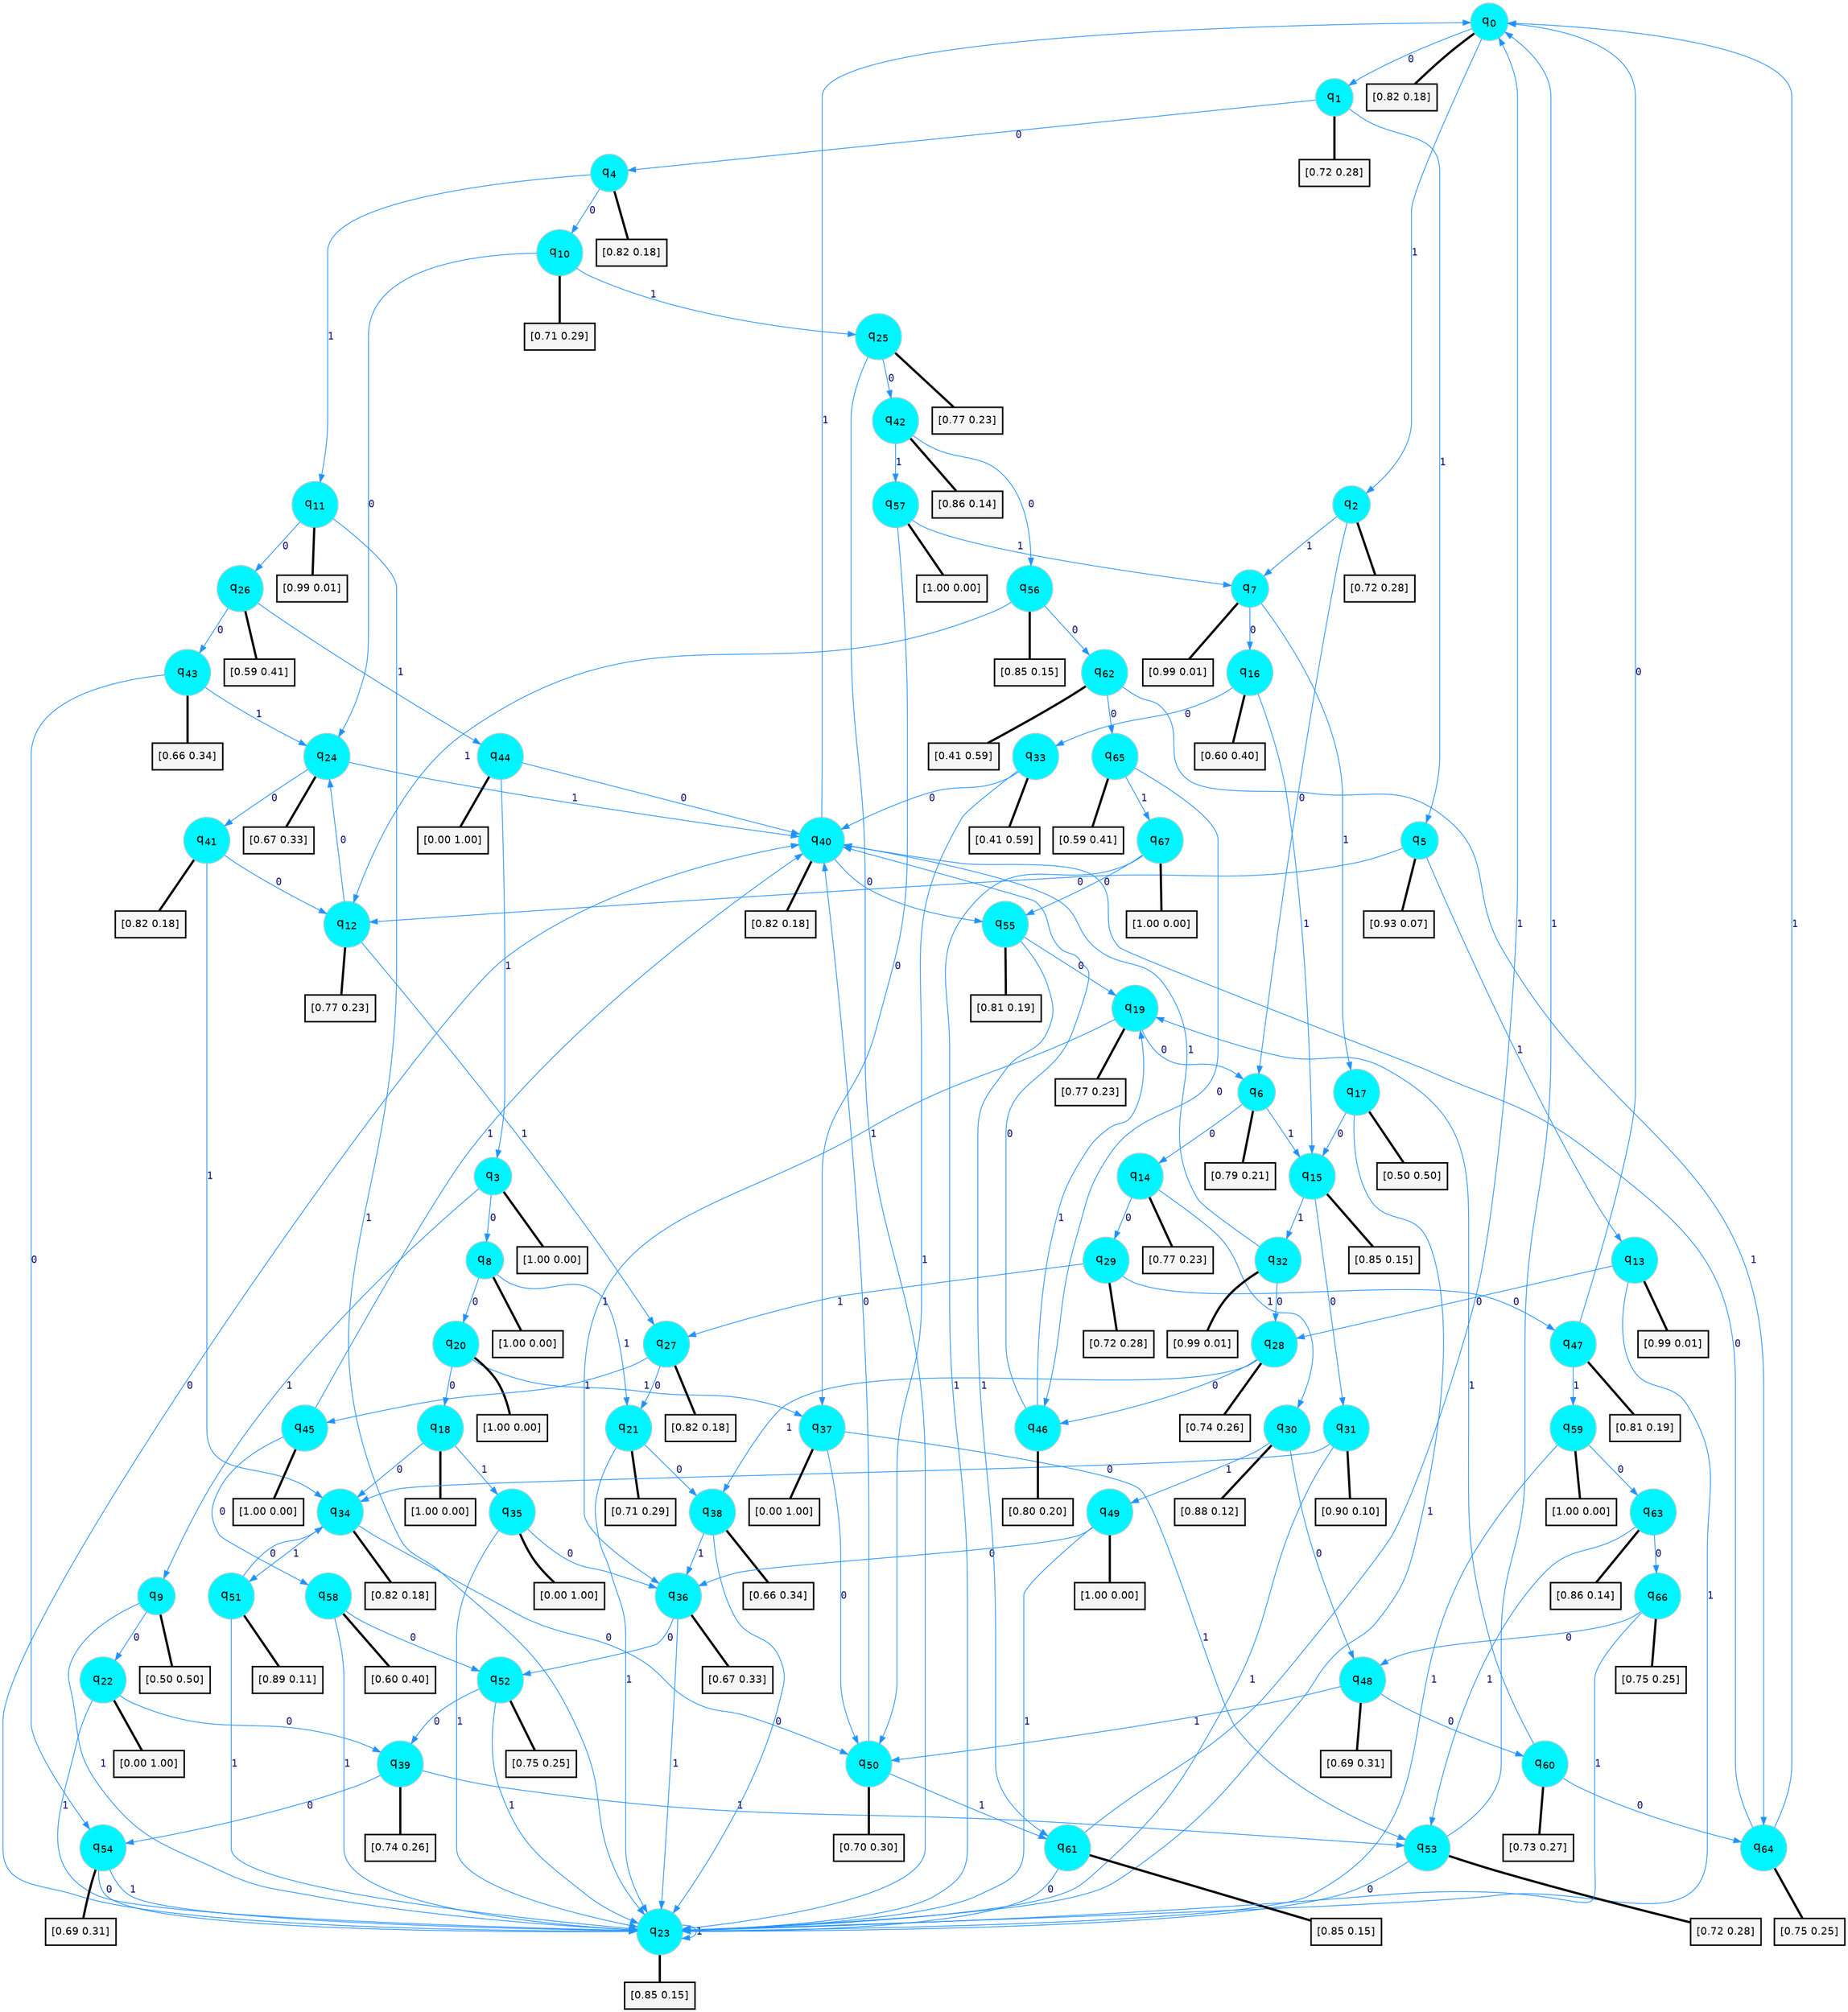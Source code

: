 digraph G {
graph [
bgcolor=transparent, dpi=300, rankdir=TD, size="40,25"];
node [
color=gray, fillcolor=turquoise1, fontcolor=black, fontname=Helvetica, fontsize=16, fontweight=bold, shape=circle, style=filled];
edge [
arrowsize=1, color=dodgerblue1, fontcolor=midnightblue, fontname=courier, fontweight=bold, penwidth=1, style=solid, weight=20];
0[label=<q<SUB>0</SUB>>];
1[label=<q<SUB>1</SUB>>];
2[label=<q<SUB>2</SUB>>];
3[label=<q<SUB>3</SUB>>];
4[label=<q<SUB>4</SUB>>];
5[label=<q<SUB>5</SUB>>];
6[label=<q<SUB>6</SUB>>];
7[label=<q<SUB>7</SUB>>];
8[label=<q<SUB>8</SUB>>];
9[label=<q<SUB>9</SUB>>];
10[label=<q<SUB>10</SUB>>];
11[label=<q<SUB>11</SUB>>];
12[label=<q<SUB>12</SUB>>];
13[label=<q<SUB>13</SUB>>];
14[label=<q<SUB>14</SUB>>];
15[label=<q<SUB>15</SUB>>];
16[label=<q<SUB>16</SUB>>];
17[label=<q<SUB>17</SUB>>];
18[label=<q<SUB>18</SUB>>];
19[label=<q<SUB>19</SUB>>];
20[label=<q<SUB>20</SUB>>];
21[label=<q<SUB>21</SUB>>];
22[label=<q<SUB>22</SUB>>];
23[label=<q<SUB>23</SUB>>];
24[label=<q<SUB>24</SUB>>];
25[label=<q<SUB>25</SUB>>];
26[label=<q<SUB>26</SUB>>];
27[label=<q<SUB>27</SUB>>];
28[label=<q<SUB>28</SUB>>];
29[label=<q<SUB>29</SUB>>];
30[label=<q<SUB>30</SUB>>];
31[label=<q<SUB>31</SUB>>];
32[label=<q<SUB>32</SUB>>];
33[label=<q<SUB>33</SUB>>];
34[label=<q<SUB>34</SUB>>];
35[label=<q<SUB>35</SUB>>];
36[label=<q<SUB>36</SUB>>];
37[label=<q<SUB>37</SUB>>];
38[label=<q<SUB>38</SUB>>];
39[label=<q<SUB>39</SUB>>];
40[label=<q<SUB>40</SUB>>];
41[label=<q<SUB>41</SUB>>];
42[label=<q<SUB>42</SUB>>];
43[label=<q<SUB>43</SUB>>];
44[label=<q<SUB>44</SUB>>];
45[label=<q<SUB>45</SUB>>];
46[label=<q<SUB>46</SUB>>];
47[label=<q<SUB>47</SUB>>];
48[label=<q<SUB>48</SUB>>];
49[label=<q<SUB>49</SUB>>];
50[label=<q<SUB>50</SUB>>];
51[label=<q<SUB>51</SUB>>];
52[label=<q<SUB>52</SUB>>];
53[label=<q<SUB>53</SUB>>];
54[label=<q<SUB>54</SUB>>];
55[label=<q<SUB>55</SUB>>];
56[label=<q<SUB>56</SUB>>];
57[label=<q<SUB>57</SUB>>];
58[label=<q<SUB>58</SUB>>];
59[label=<q<SUB>59</SUB>>];
60[label=<q<SUB>60</SUB>>];
61[label=<q<SUB>61</SUB>>];
62[label=<q<SUB>62</SUB>>];
63[label=<q<SUB>63</SUB>>];
64[label=<q<SUB>64</SUB>>];
65[label=<q<SUB>65</SUB>>];
66[label=<q<SUB>66</SUB>>];
67[label=<q<SUB>67</SUB>>];
68[label="[0.82 0.18]", shape=box,fontcolor=black, fontname=Helvetica, fontsize=14, penwidth=2, fillcolor=whitesmoke,color=black];
69[label="[0.72 0.28]", shape=box,fontcolor=black, fontname=Helvetica, fontsize=14, penwidth=2, fillcolor=whitesmoke,color=black];
70[label="[0.72 0.28]", shape=box,fontcolor=black, fontname=Helvetica, fontsize=14, penwidth=2, fillcolor=whitesmoke,color=black];
71[label="[1.00 0.00]", shape=box,fontcolor=black, fontname=Helvetica, fontsize=14, penwidth=2, fillcolor=whitesmoke,color=black];
72[label="[0.82 0.18]", shape=box,fontcolor=black, fontname=Helvetica, fontsize=14, penwidth=2, fillcolor=whitesmoke,color=black];
73[label="[0.93 0.07]", shape=box,fontcolor=black, fontname=Helvetica, fontsize=14, penwidth=2, fillcolor=whitesmoke,color=black];
74[label="[0.79 0.21]", shape=box,fontcolor=black, fontname=Helvetica, fontsize=14, penwidth=2, fillcolor=whitesmoke,color=black];
75[label="[0.99 0.01]", shape=box,fontcolor=black, fontname=Helvetica, fontsize=14, penwidth=2, fillcolor=whitesmoke,color=black];
76[label="[1.00 0.00]", shape=box,fontcolor=black, fontname=Helvetica, fontsize=14, penwidth=2, fillcolor=whitesmoke,color=black];
77[label="[0.50 0.50]", shape=box,fontcolor=black, fontname=Helvetica, fontsize=14, penwidth=2, fillcolor=whitesmoke,color=black];
78[label="[0.71 0.29]", shape=box,fontcolor=black, fontname=Helvetica, fontsize=14, penwidth=2, fillcolor=whitesmoke,color=black];
79[label="[0.99 0.01]", shape=box,fontcolor=black, fontname=Helvetica, fontsize=14, penwidth=2, fillcolor=whitesmoke,color=black];
80[label="[0.77 0.23]", shape=box,fontcolor=black, fontname=Helvetica, fontsize=14, penwidth=2, fillcolor=whitesmoke,color=black];
81[label="[0.99 0.01]", shape=box,fontcolor=black, fontname=Helvetica, fontsize=14, penwidth=2, fillcolor=whitesmoke,color=black];
82[label="[0.77 0.23]", shape=box,fontcolor=black, fontname=Helvetica, fontsize=14, penwidth=2, fillcolor=whitesmoke,color=black];
83[label="[0.85 0.15]", shape=box,fontcolor=black, fontname=Helvetica, fontsize=14, penwidth=2, fillcolor=whitesmoke,color=black];
84[label="[0.60 0.40]", shape=box,fontcolor=black, fontname=Helvetica, fontsize=14, penwidth=2, fillcolor=whitesmoke,color=black];
85[label="[0.50 0.50]", shape=box,fontcolor=black, fontname=Helvetica, fontsize=14, penwidth=2, fillcolor=whitesmoke,color=black];
86[label="[1.00 0.00]", shape=box,fontcolor=black, fontname=Helvetica, fontsize=14, penwidth=2, fillcolor=whitesmoke,color=black];
87[label="[0.77 0.23]", shape=box,fontcolor=black, fontname=Helvetica, fontsize=14, penwidth=2, fillcolor=whitesmoke,color=black];
88[label="[1.00 0.00]", shape=box,fontcolor=black, fontname=Helvetica, fontsize=14, penwidth=2, fillcolor=whitesmoke,color=black];
89[label="[0.71 0.29]", shape=box,fontcolor=black, fontname=Helvetica, fontsize=14, penwidth=2, fillcolor=whitesmoke,color=black];
90[label="[0.00 1.00]", shape=box,fontcolor=black, fontname=Helvetica, fontsize=14, penwidth=2, fillcolor=whitesmoke,color=black];
91[label="[0.85 0.15]", shape=box,fontcolor=black, fontname=Helvetica, fontsize=14, penwidth=2, fillcolor=whitesmoke,color=black];
92[label="[0.67 0.33]", shape=box,fontcolor=black, fontname=Helvetica, fontsize=14, penwidth=2, fillcolor=whitesmoke,color=black];
93[label="[0.77 0.23]", shape=box,fontcolor=black, fontname=Helvetica, fontsize=14, penwidth=2, fillcolor=whitesmoke,color=black];
94[label="[0.59 0.41]", shape=box,fontcolor=black, fontname=Helvetica, fontsize=14, penwidth=2, fillcolor=whitesmoke,color=black];
95[label="[0.82 0.18]", shape=box,fontcolor=black, fontname=Helvetica, fontsize=14, penwidth=2, fillcolor=whitesmoke,color=black];
96[label="[0.74 0.26]", shape=box,fontcolor=black, fontname=Helvetica, fontsize=14, penwidth=2, fillcolor=whitesmoke,color=black];
97[label="[0.72 0.28]", shape=box,fontcolor=black, fontname=Helvetica, fontsize=14, penwidth=2, fillcolor=whitesmoke,color=black];
98[label="[0.88 0.12]", shape=box,fontcolor=black, fontname=Helvetica, fontsize=14, penwidth=2, fillcolor=whitesmoke,color=black];
99[label="[0.90 0.10]", shape=box,fontcolor=black, fontname=Helvetica, fontsize=14, penwidth=2, fillcolor=whitesmoke,color=black];
100[label="[0.99 0.01]", shape=box,fontcolor=black, fontname=Helvetica, fontsize=14, penwidth=2, fillcolor=whitesmoke,color=black];
101[label="[0.41 0.59]", shape=box,fontcolor=black, fontname=Helvetica, fontsize=14, penwidth=2, fillcolor=whitesmoke,color=black];
102[label="[0.82 0.18]", shape=box,fontcolor=black, fontname=Helvetica, fontsize=14, penwidth=2, fillcolor=whitesmoke,color=black];
103[label="[0.00 1.00]", shape=box,fontcolor=black, fontname=Helvetica, fontsize=14, penwidth=2, fillcolor=whitesmoke,color=black];
104[label="[0.67 0.33]", shape=box,fontcolor=black, fontname=Helvetica, fontsize=14, penwidth=2, fillcolor=whitesmoke,color=black];
105[label="[0.00 1.00]", shape=box,fontcolor=black, fontname=Helvetica, fontsize=14, penwidth=2, fillcolor=whitesmoke,color=black];
106[label="[0.66 0.34]", shape=box,fontcolor=black, fontname=Helvetica, fontsize=14, penwidth=2, fillcolor=whitesmoke,color=black];
107[label="[0.74 0.26]", shape=box,fontcolor=black, fontname=Helvetica, fontsize=14, penwidth=2, fillcolor=whitesmoke,color=black];
108[label="[0.82 0.18]", shape=box,fontcolor=black, fontname=Helvetica, fontsize=14, penwidth=2, fillcolor=whitesmoke,color=black];
109[label="[0.82 0.18]", shape=box,fontcolor=black, fontname=Helvetica, fontsize=14, penwidth=2, fillcolor=whitesmoke,color=black];
110[label="[0.86 0.14]", shape=box,fontcolor=black, fontname=Helvetica, fontsize=14, penwidth=2, fillcolor=whitesmoke,color=black];
111[label="[0.66 0.34]", shape=box,fontcolor=black, fontname=Helvetica, fontsize=14, penwidth=2, fillcolor=whitesmoke,color=black];
112[label="[0.00 1.00]", shape=box,fontcolor=black, fontname=Helvetica, fontsize=14, penwidth=2, fillcolor=whitesmoke,color=black];
113[label="[1.00 0.00]", shape=box,fontcolor=black, fontname=Helvetica, fontsize=14, penwidth=2, fillcolor=whitesmoke,color=black];
114[label="[0.80 0.20]", shape=box,fontcolor=black, fontname=Helvetica, fontsize=14, penwidth=2, fillcolor=whitesmoke,color=black];
115[label="[0.81 0.19]", shape=box,fontcolor=black, fontname=Helvetica, fontsize=14, penwidth=2, fillcolor=whitesmoke,color=black];
116[label="[0.69 0.31]", shape=box,fontcolor=black, fontname=Helvetica, fontsize=14, penwidth=2, fillcolor=whitesmoke,color=black];
117[label="[1.00 0.00]", shape=box,fontcolor=black, fontname=Helvetica, fontsize=14, penwidth=2, fillcolor=whitesmoke,color=black];
118[label="[0.70 0.30]", shape=box,fontcolor=black, fontname=Helvetica, fontsize=14, penwidth=2, fillcolor=whitesmoke,color=black];
119[label="[0.89 0.11]", shape=box,fontcolor=black, fontname=Helvetica, fontsize=14, penwidth=2, fillcolor=whitesmoke,color=black];
120[label="[0.75 0.25]", shape=box,fontcolor=black, fontname=Helvetica, fontsize=14, penwidth=2, fillcolor=whitesmoke,color=black];
121[label="[0.72 0.28]", shape=box,fontcolor=black, fontname=Helvetica, fontsize=14, penwidth=2, fillcolor=whitesmoke,color=black];
122[label="[0.69 0.31]", shape=box,fontcolor=black, fontname=Helvetica, fontsize=14, penwidth=2, fillcolor=whitesmoke,color=black];
123[label="[0.81 0.19]", shape=box,fontcolor=black, fontname=Helvetica, fontsize=14, penwidth=2, fillcolor=whitesmoke,color=black];
124[label="[0.85 0.15]", shape=box,fontcolor=black, fontname=Helvetica, fontsize=14, penwidth=2, fillcolor=whitesmoke,color=black];
125[label="[1.00 0.00]", shape=box,fontcolor=black, fontname=Helvetica, fontsize=14, penwidth=2, fillcolor=whitesmoke,color=black];
126[label="[0.60 0.40]", shape=box,fontcolor=black, fontname=Helvetica, fontsize=14, penwidth=2, fillcolor=whitesmoke,color=black];
127[label="[1.00 0.00]", shape=box,fontcolor=black, fontname=Helvetica, fontsize=14, penwidth=2, fillcolor=whitesmoke,color=black];
128[label="[0.73 0.27]", shape=box,fontcolor=black, fontname=Helvetica, fontsize=14, penwidth=2, fillcolor=whitesmoke,color=black];
129[label="[0.85 0.15]", shape=box,fontcolor=black, fontname=Helvetica, fontsize=14, penwidth=2, fillcolor=whitesmoke,color=black];
130[label="[0.41 0.59]", shape=box,fontcolor=black, fontname=Helvetica, fontsize=14, penwidth=2, fillcolor=whitesmoke,color=black];
131[label="[0.86 0.14]", shape=box,fontcolor=black, fontname=Helvetica, fontsize=14, penwidth=2, fillcolor=whitesmoke,color=black];
132[label="[0.75 0.25]", shape=box,fontcolor=black, fontname=Helvetica, fontsize=14, penwidth=2, fillcolor=whitesmoke,color=black];
133[label="[0.59 0.41]", shape=box,fontcolor=black, fontname=Helvetica, fontsize=14, penwidth=2, fillcolor=whitesmoke,color=black];
134[label="[0.75 0.25]", shape=box,fontcolor=black, fontname=Helvetica, fontsize=14, penwidth=2, fillcolor=whitesmoke,color=black];
135[label="[1.00 0.00]", shape=box,fontcolor=black, fontname=Helvetica, fontsize=14, penwidth=2, fillcolor=whitesmoke,color=black];
0->1 [label=0];
0->2 [label=1];
0->68 [arrowhead=none, penwidth=3,color=black];
1->4 [label=0];
1->5 [label=1];
1->69 [arrowhead=none, penwidth=3,color=black];
2->6 [label=0];
2->7 [label=1];
2->70 [arrowhead=none, penwidth=3,color=black];
3->8 [label=0];
3->9 [label=1];
3->71 [arrowhead=none, penwidth=3,color=black];
4->10 [label=0];
4->11 [label=1];
4->72 [arrowhead=none, penwidth=3,color=black];
5->12 [label=0];
5->13 [label=1];
5->73 [arrowhead=none, penwidth=3,color=black];
6->14 [label=0];
6->15 [label=1];
6->74 [arrowhead=none, penwidth=3,color=black];
7->16 [label=0];
7->17 [label=1];
7->75 [arrowhead=none, penwidth=3,color=black];
8->20 [label=0];
8->21 [label=1];
8->76 [arrowhead=none, penwidth=3,color=black];
9->22 [label=0];
9->23 [label=1];
9->77 [arrowhead=none, penwidth=3,color=black];
10->24 [label=0];
10->25 [label=1];
10->78 [arrowhead=none, penwidth=3,color=black];
11->26 [label=0];
11->23 [label=1];
11->79 [arrowhead=none, penwidth=3,color=black];
12->24 [label=0];
12->27 [label=1];
12->80 [arrowhead=none, penwidth=3,color=black];
13->28 [label=0];
13->23 [label=1];
13->81 [arrowhead=none, penwidth=3,color=black];
14->29 [label=0];
14->30 [label=1];
14->82 [arrowhead=none, penwidth=3,color=black];
15->31 [label=0];
15->32 [label=1];
15->83 [arrowhead=none, penwidth=3,color=black];
16->33 [label=0];
16->15 [label=1];
16->84 [arrowhead=none, penwidth=3,color=black];
17->15 [label=0];
17->23 [label=1];
17->85 [arrowhead=none, penwidth=3,color=black];
18->34 [label=0];
18->35 [label=1];
18->86 [arrowhead=none, penwidth=3,color=black];
19->6 [label=0];
19->36 [label=1];
19->87 [arrowhead=none, penwidth=3,color=black];
20->18 [label=0];
20->37 [label=1];
20->88 [arrowhead=none, penwidth=3,color=black];
21->38 [label=0];
21->23 [label=1];
21->89 [arrowhead=none, penwidth=3,color=black];
22->39 [label=0];
22->23 [label=1];
22->90 [arrowhead=none, penwidth=3,color=black];
23->40 [label=0];
23->23 [label=1];
23->91 [arrowhead=none, penwidth=3,color=black];
24->41 [label=0];
24->40 [label=1];
24->92 [arrowhead=none, penwidth=3,color=black];
25->42 [label=0];
25->23 [label=1];
25->93 [arrowhead=none, penwidth=3,color=black];
26->43 [label=0];
26->44 [label=1];
26->94 [arrowhead=none, penwidth=3,color=black];
27->21 [label=0];
27->45 [label=1];
27->95 [arrowhead=none, penwidth=3,color=black];
28->46 [label=0];
28->38 [label=1];
28->96 [arrowhead=none, penwidth=3,color=black];
29->47 [label=0];
29->27 [label=1];
29->97 [arrowhead=none, penwidth=3,color=black];
30->48 [label=0];
30->49 [label=1];
30->98 [arrowhead=none, penwidth=3,color=black];
31->34 [label=0];
31->23 [label=1];
31->99 [arrowhead=none, penwidth=3,color=black];
32->28 [label=0];
32->40 [label=1];
32->100 [arrowhead=none, penwidth=3,color=black];
33->40 [label=0];
33->50 [label=1];
33->101 [arrowhead=none, penwidth=3,color=black];
34->50 [label=0];
34->51 [label=1];
34->102 [arrowhead=none, penwidth=3,color=black];
35->36 [label=0];
35->23 [label=1];
35->103 [arrowhead=none, penwidth=3,color=black];
36->52 [label=0];
36->23 [label=1];
36->104 [arrowhead=none, penwidth=3,color=black];
37->50 [label=0];
37->53 [label=1];
37->105 [arrowhead=none, penwidth=3,color=black];
38->23 [label=0];
38->36 [label=1];
38->106 [arrowhead=none, penwidth=3,color=black];
39->54 [label=0];
39->53 [label=1];
39->107 [arrowhead=none, penwidth=3,color=black];
40->55 [label=0];
40->0 [label=1];
40->108 [arrowhead=none, penwidth=3,color=black];
41->12 [label=0];
41->34 [label=1];
41->109 [arrowhead=none, penwidth=3,color=black];
42->56 [label=0];
42->57 [label=1];
42->110 [arrowhead=none, penwidth=3,color=black];
43->54 [label=0];
43->24 [label=1];
43->111 [arrowhead=none, penwidth=3,color=black];
44->40 [label=0];
44->3 [label=1];
44->112 [arrowhead=none, penwidth=3,color=black];
45->58 [label=0];
45->40 [label=1];
45->113 [arrowhead=none, penwidth=3,color=black];
46->40 [label=0];
46->19 [label=1];
46->114 [arrowhead=none, penwidth=3,color=black];
47->0 [label=0];
47->59 [label=1];
47->115 [arrowhead=none, penwidth=3,color=black];
48->60 [label=0];
48->50 [label=1];
48->116 [arrowhead=none, penwidth=3,color=black];
49->36 [label=0];
49->23 [label=1];
49->117 [arrowhead=none, penwidth=3,color=black];
50->40 [label=0];
50->61 [label=1];
50->118 [arrowhead=none, penwidth=3,color=black];
51->34 [label=0];
51->23 [label=1];
51->119 [arrowhead=none, penwidth=3,color=black];
52->39 [label=0];
52->23 [label=1];
52->120 [arrowhead=none, penwidth=3,color=black];
53->23 [label=0];
53->0 [label=1];
53->121 [arrowhead=none, penwidth=3,color=black];
54->23 [label=0];
54->23 [label=1];
54->122 [arrowhead=none, penwidth=3,color=black];
55->19 [label=0];
55->61 [label=1];
55->123 [arrowhead=none, penwidth=3,color=black];
56->62 [label=0];
56->12 [label=1];
56->124 [arrowhead=none, penwidth=3,color=black];
57->37 [label=0];
57->7 [label=1];
57->125 [arrowhead=none, penwidth=3,color=black];
58->52 [label=0];
58->23 [label=1];
58->126 [arrowhead=none, penwidth=3,color=black];
59->63 [label=0];
59->23 [label=1];
59->127 [arrowhead=none, penwidth=3,color=black];
60->64 [label=0];
60->19 [label=1];
60->128 [arrowhead=none, penwidth=3,color=black];
61->23 [label=0];
61->0 [label=1];
61->129 [arrowhead=none, penwidth=3,color=black];
62->65 [label=0];
62->64 [label=1];
62->130 [arrowhead=none, penwidth=3,color=black];
63->66 [label=0];
63->53 [label=1];
63->131 [arrowhead=none, penwidth=3,color=black];
64->40 [label=0];
64->0 [label=1];
64->132 [arrowhead=none, penwidth=3,color=black];
65->46 [label=0];
65->67 [label=1];
65->133 [arrowhead=none, penwidth=3,color=black];
66->48 [label=0];
66->23 [label=1];
66->134 [arrowhead=none, penwidth=3,color=black];
67->55 [label=0];
67->23 [label=1];
67->135 [arrowhead=none, penwidth=3,color=black];
}
